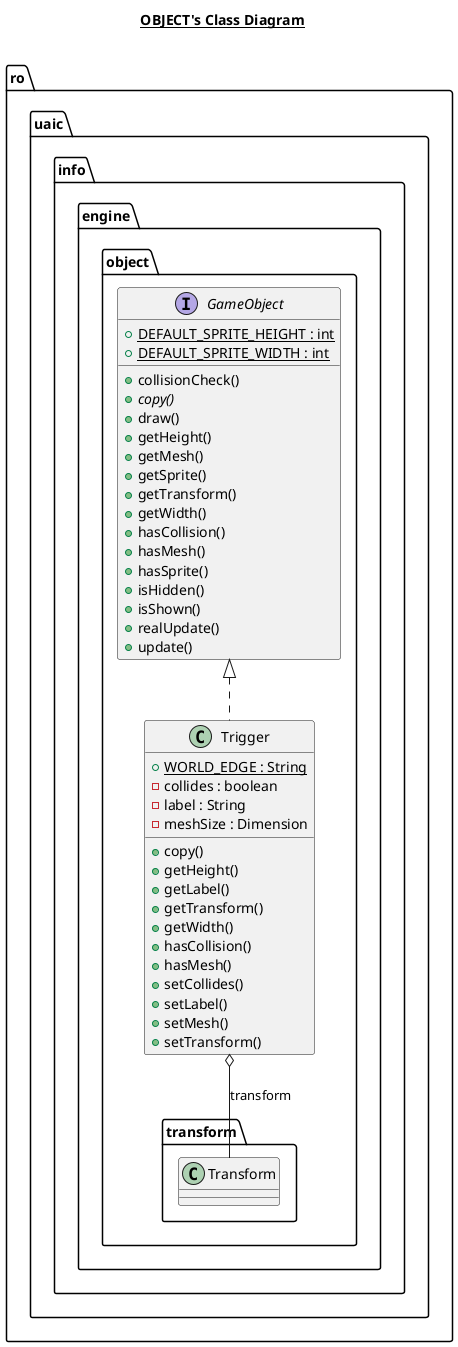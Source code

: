 @startuml

title __OBJECT's Class Diagram__\n

  namespace ro.uaic.info.engine {
    namespace object {
      interface ro.uaic.info.engine.object.GameObject {
          {static} + DEFAULT_SPRITE_HEIGHT : int
          {static} + DEFAULT_SPRITE_WIDTH : int
          + collisionCheck()
          {abstract} + copy()
          + draw()
          + getHeight()
          + getMesh()
          + getSprite()
          + getTransform()
          + getWidth()
          + hasCollision()
          + hasMesh()
          + hasSprite()
          + isHidden()
          + isShown()
          + realUpdate()
          + update()
      }
    }
  }
  

  namespace ro.uaic.info.engine {
    namespace object {
      class ro.uaic.info.engine.object.Trigger {
          {static} + WORLD_EDGE : String
          - collides : boolean
          - label : String
          - meshSize : Dimension
          + copy()
          + getHeight()
          + getLabel()
          + getTransform()
          + getWidth()
          + hasCollision()
          + hasMesh()
          + setCollides()
          + setLabel()
          + setMesh()
          + setTransform()
      }
    }
  }
  

  ro.uaic.info.engine.object.Trigger .up.|> ro.uaic.info.engine.object.GameObject
  ro.uaic.info.engine.object.Trigger o-- ro.uaic.info.engine.object.transform.Transform : transform



@enduml
